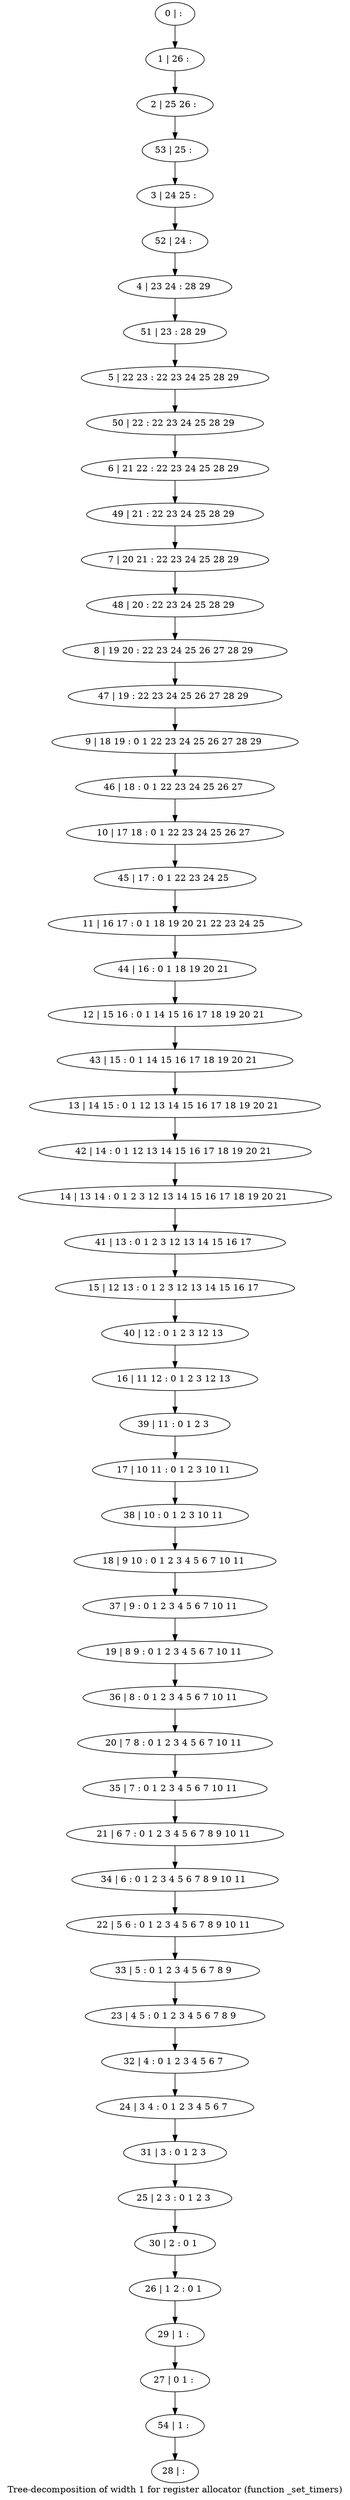 digraph G {
graph [label="Tree-decomposition of width 1 for register allocator (function _set_timers)"]
0[label="0 | : "];
1[label="1 | 26 : "];
2[label="2 | 25 26 : "];
3[label="3 | 24 25 : "];
4[label="4 | 23 24 : 28 29 "];
5[label="5 | 22 23 : 22 23 24 25 28 29 "];
6[label="6 | 21 22 : 22 23 24 25 28 29 "];
7[label="7 | 20 21 : 22 23 24 25 28 29 "];
8[label="8 | 19 20 : 22 23 24 25 26 27 28 29 "];
9[label="9 | 18 19 : 0 1 22 23 24 25 26 27 28 29 "];
10[label="10 | 17 18 : 0 1 22 23 24 25 26 27 "];
11[label="11 | 16 17 : 0 1 18 19 20 21 22 23 24 25 "];
12[label="12 | 15 16 : 0 1 14 15 16 17 18 19 20 21 "];
13[label="13 | 14 15 : 0 1 12 13 14 15 16 17 18 19 20 21 "];
14[label="14 | 13 14 : 0 1 2 3 12 13 14 15 16 17 18 19 20 21 "];
15[label="15 | 12 13 : 0 1 2 3 12 13 14 15 16 17 "];
16[label="16 | 11 12 : 0 1 2 3 12 13 "];
17[label="17 | 10 11 : 0 1 2 3 10 11 "];
18[label="18 | 9 10 : 0 1 2 3 4 5 6 7 10 11 "];
19[label="19 | 8 9 : 0 1 2 3 4 5 6 7 10 11 "];
20[label="20 | 7 8 : 0 1 2 3 4 5 6 7 10 11 "];
21[label="21 | 6 7 : 0 1 2 3 4 5 6 7 8 9 10 11 "];
22[label="22 | 5 6 : 0 1 2 3 4 5 6 7 8 9 10 11 "];
23[label="23 | 4 5 : 0 1 2 3 4 5 6 7 8 9 "];
24[label="24 | 3 4 : 0 1 2 3 4 5 6 7 "];
25[label="25 | 2 3 : 0 1 2 3 "];
26[label="26 | 1 2 : 0 1 "];
27[label="27 | 0 1 : "];
28[label="28 | : "];
29[label="29 | 1 : "];
30[label="30 | 2 : 0 1 "];
31[label="31 | 3 : 0 1 2 3 "];
32[label="32 | 4 : 0 1 2 3 4 5 6 7 "];
33[label="33 | 5 : 0 1 2 3 4 5 6 7 8 9 "];
34[label="34 | 6 : 0 1 2 3 4 5 6 7 8 9 10 11 "];
35[label="35 | 7 : 0 1 2 3 4 5 6 7 10 11 "];
36[label="36 | 8 : 0 1 2 3 4 5 6 7 10 11 "];
37[label="37 | 9 : 0 1 2 3 4 5 6 7 10 11 "];
38[label="38 | 10 : 0 1 2 3 10 11 "];
39[label="39 | 11 : 0 1 2 3 "];
40[label="40 | 12 : 0 1 2 3 12 13 "];
41[label="41 | 13 : 0 1 2 3 12 13 14 15 16 17 "];
42[label="42 | 14 : 0 1 12 13 14 15 16 17 18 19 20 21 "];
43[label="43 | 15 : 0 1 14 15 16 17 18 19 20 21 "];
44[label="44 | 16 : 0 1 18 19 20 21 "];
45[label="45 | 17 : 0 1 22 23 24 25 "];
46[label="46 | 18 : 0 1 22 23 24 25 26 27 "];
47[label="47 | 19 : 22 23 24 25 26 27 28 29 "];
48[label="48 | 20 : 22 23 24 25 28 29 "];
49[label="49 | 21 : 22 23 24 25 28 29 "];
50[label="50 | 22 : 22 23 24 25 28 29 "];
51[label="51 | 23 : 28 29 "];
52[label="52 | 24 : "];
53[label="53 | 25 : "];
54[label="54 | 1 : "];
0->1 ;
1->2 ;
29->27 ;
26->29 ;
30->26 ;
25->30 ;
31->25 ;
24->31 ;
32->24 ;
23->32 ;
33->23 ;
22->33 ;
34->22 ;
21->34 ;
35->21 ;
20->35 ;
36->20 ;
19->36 ;
37->19 ;
18->37 ;
38->18 ;
17->38 ;
39->17 ;
16->39 ;
40->16 ;
15->40 ;
41->15 ;
14->41 ;
42->14 ;
13->42 ;
43->13 ;
12->43 ;
44->12 ;
11->44 ;
45->11 ;
10->45 ;
46->10 ;
9->46 ;
47->9 ;
8->47 ;
48->8 ;
7->48 ;
49->7 ;
6->49 ;
50->6 ;
5->50 ;
51->5 ;
4->51 ;
52->4 ;
3->52 ;
53->3 ;
2->53 ;
54->28 ;
27->54 ;
}
